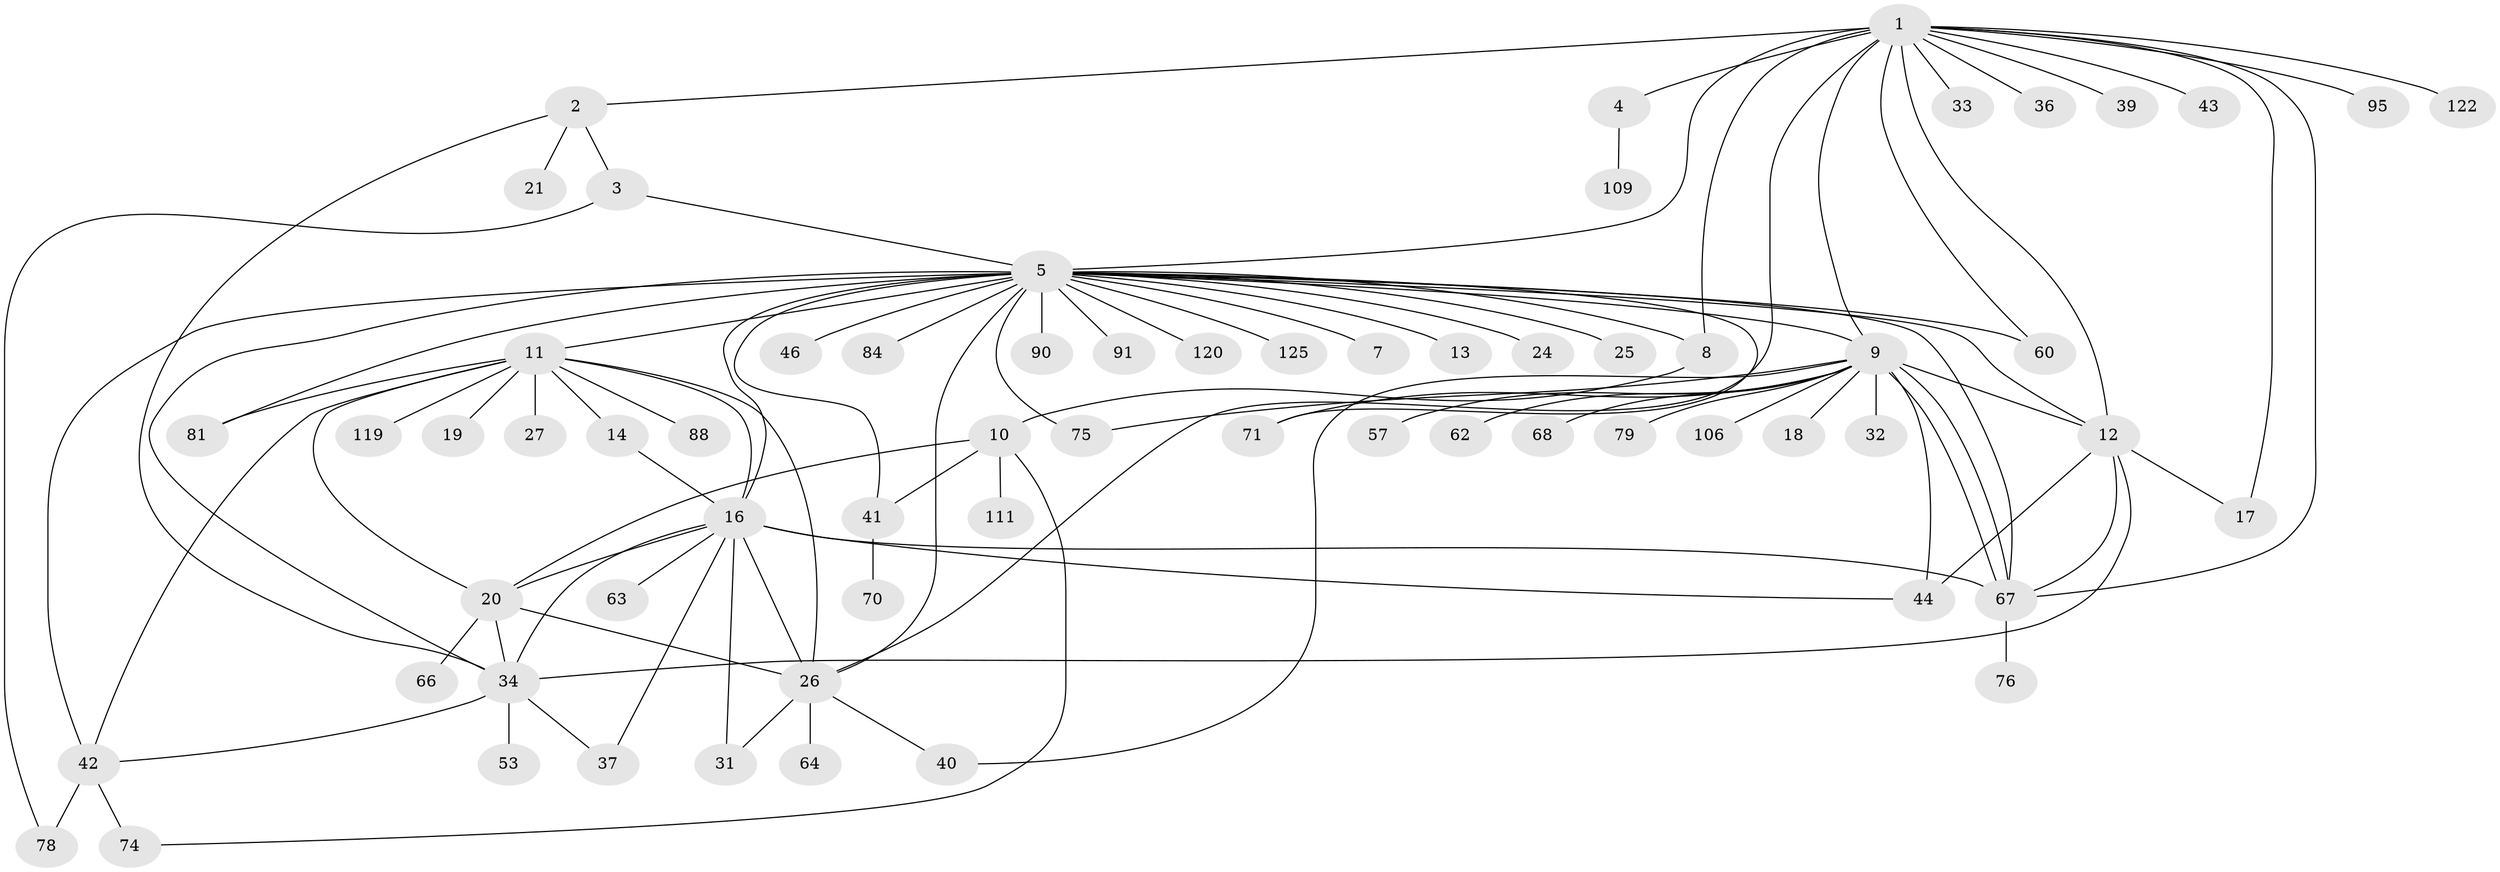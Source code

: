 // original degree distribution, {17: 0.015267175572519083, 4: 0.03816793893129771, 3: 0.11450381679389313, 2: 0.20610687022900764, 13: 0.007633587786259542, 1: 0.48091603053435117, 16: 0.007633587786259542, 5: 0.05343511450381679, 11: 0.007633587786259542, 8: 0.022900763358778626, 10: 0.007633587786259542, 9: 0.007633587786259542, 6: 0.030534351145038167}
// Generated by graph-tools (version 1.1) at 2025/14/03/09/25 04:14:22]
// undirected, 65 vertices, 101 edges
graph export_dot {
graph [start="1"]
  node [color=gray90,style=filled];
  1;
  2;
  3;
  4;
  5 [super="+65+77+6+22"];
  7;
  8;
  9;
  10;
  11;
  12 [super="+15"];
  13;
  14;
  16 [super="+52+38+49+23+61+29"];
  17;
  18;
  19;
  20 [super="+69+47+86+118+104+131"];
  21;
  24;
  25;
  26 [super="+30"];
  27;
  31;
  32;
  33;
  34 [super="+35"];
  36;
  37;
  39;
  40;
  41;
  42 [super="+51+98+72"];
  43;
  44 [super="+112+54"];
  46 [super="+58+73"];
  53 [super="+124"];
  57;
  60 [super="+128"];
  62;
  63;
  64;
  66;
  67 [super="+96+107+103+114"];
  68 [super="+127+113"];
  70 [super="+89"];
  71;
  74;
  75;
  76;
  78;
  79;
  81 [super="+121"];
  84 [super="+108"];
  88;
  90;
  91;
  95;
  106;
  109;
  111;
  119;
  120;
  122;
  125;
  1 -- 2;
  1 -- 4;
  1 -- 5 [weight=2];
  1 -- 8;
  1 -- 9;
  1 -- 12;
  1 -- 17;
  1 -- 33;
  1 -- 36;
  1 -- 39;
  1 -- 43;
  1 -- 60;
  1 -- 95;
  1 -- 122;
  1 -- 67;
  1 -- 26;
  2 -- 3;
  2 -- 21;
  2 -- 34;
  3 -- 78;
  3 -- 5;
  4 -- 109;
  5 -- 7;
  5 -- 11;
  5 -- 12;
  5 -- 13;
  5 -- 24;
  5 -- 41;
  5 -- 84;
  5 -- 90;
  5 -- 120;
  5 -- 125;
  5 -- 34 [weight=2];
  5 -- 8;
  5 -- 42 [weight=2];
  5 -- 75 [weight=2];
  5 -- 60;
  5 -- 16 [weight=2];
  5 -- 67;
  5 -- 71;
  5 -- 9;
  5 -- 46;
  5 -- 81;
  5 -- 25;
  5 -- 26;
  5 -- 91;
  8 -- 10;
  9 -- 12;
  9 -- 18;
  9 -- 32;
  9 -- 40;
  9 -- 44;
  9 -- 57;
  9 -- 62;
  9 -- 67;
  9 -- 67;
  9 -- 68;
  9 -- 71;
  9 -- 75;
  9 -- 79;
  9 -- 106;
  10 -- 41;
  10 -- 74;
  10 -- 111;
  10 -- 20;
  11 -- 14;
  11 -- 19;
  11 -- 20;
  11 -- 27;
  11 -- 42;
  11 -- 88;
  11 -- 119;
  11 -- 81;
  11 -- 26;
  11 -- 16;
  12 -- 17;
  12 -- 44;
  12 -- 34;
  12 -- 67;
  14 -- 16;
  16 -- 37;
  16 -- 34 [weight=2];
  16 -- 67 [weight=2];
  16 -- 44;
  16 -- 20;
  16 -- 26;
  16 -- 63;
  16 -- 31;
  20 -- 34;
  20 -- 66;
  20 -- 26;
  26 -- 31;
  26 -- 40;
  26 -- 64;
  34 -- 37;
  34 -- 53;
  34 -- 42;
  41 -- 70;
  42 -- 74;
  42 -- 78;
  67 -- 76;
}
